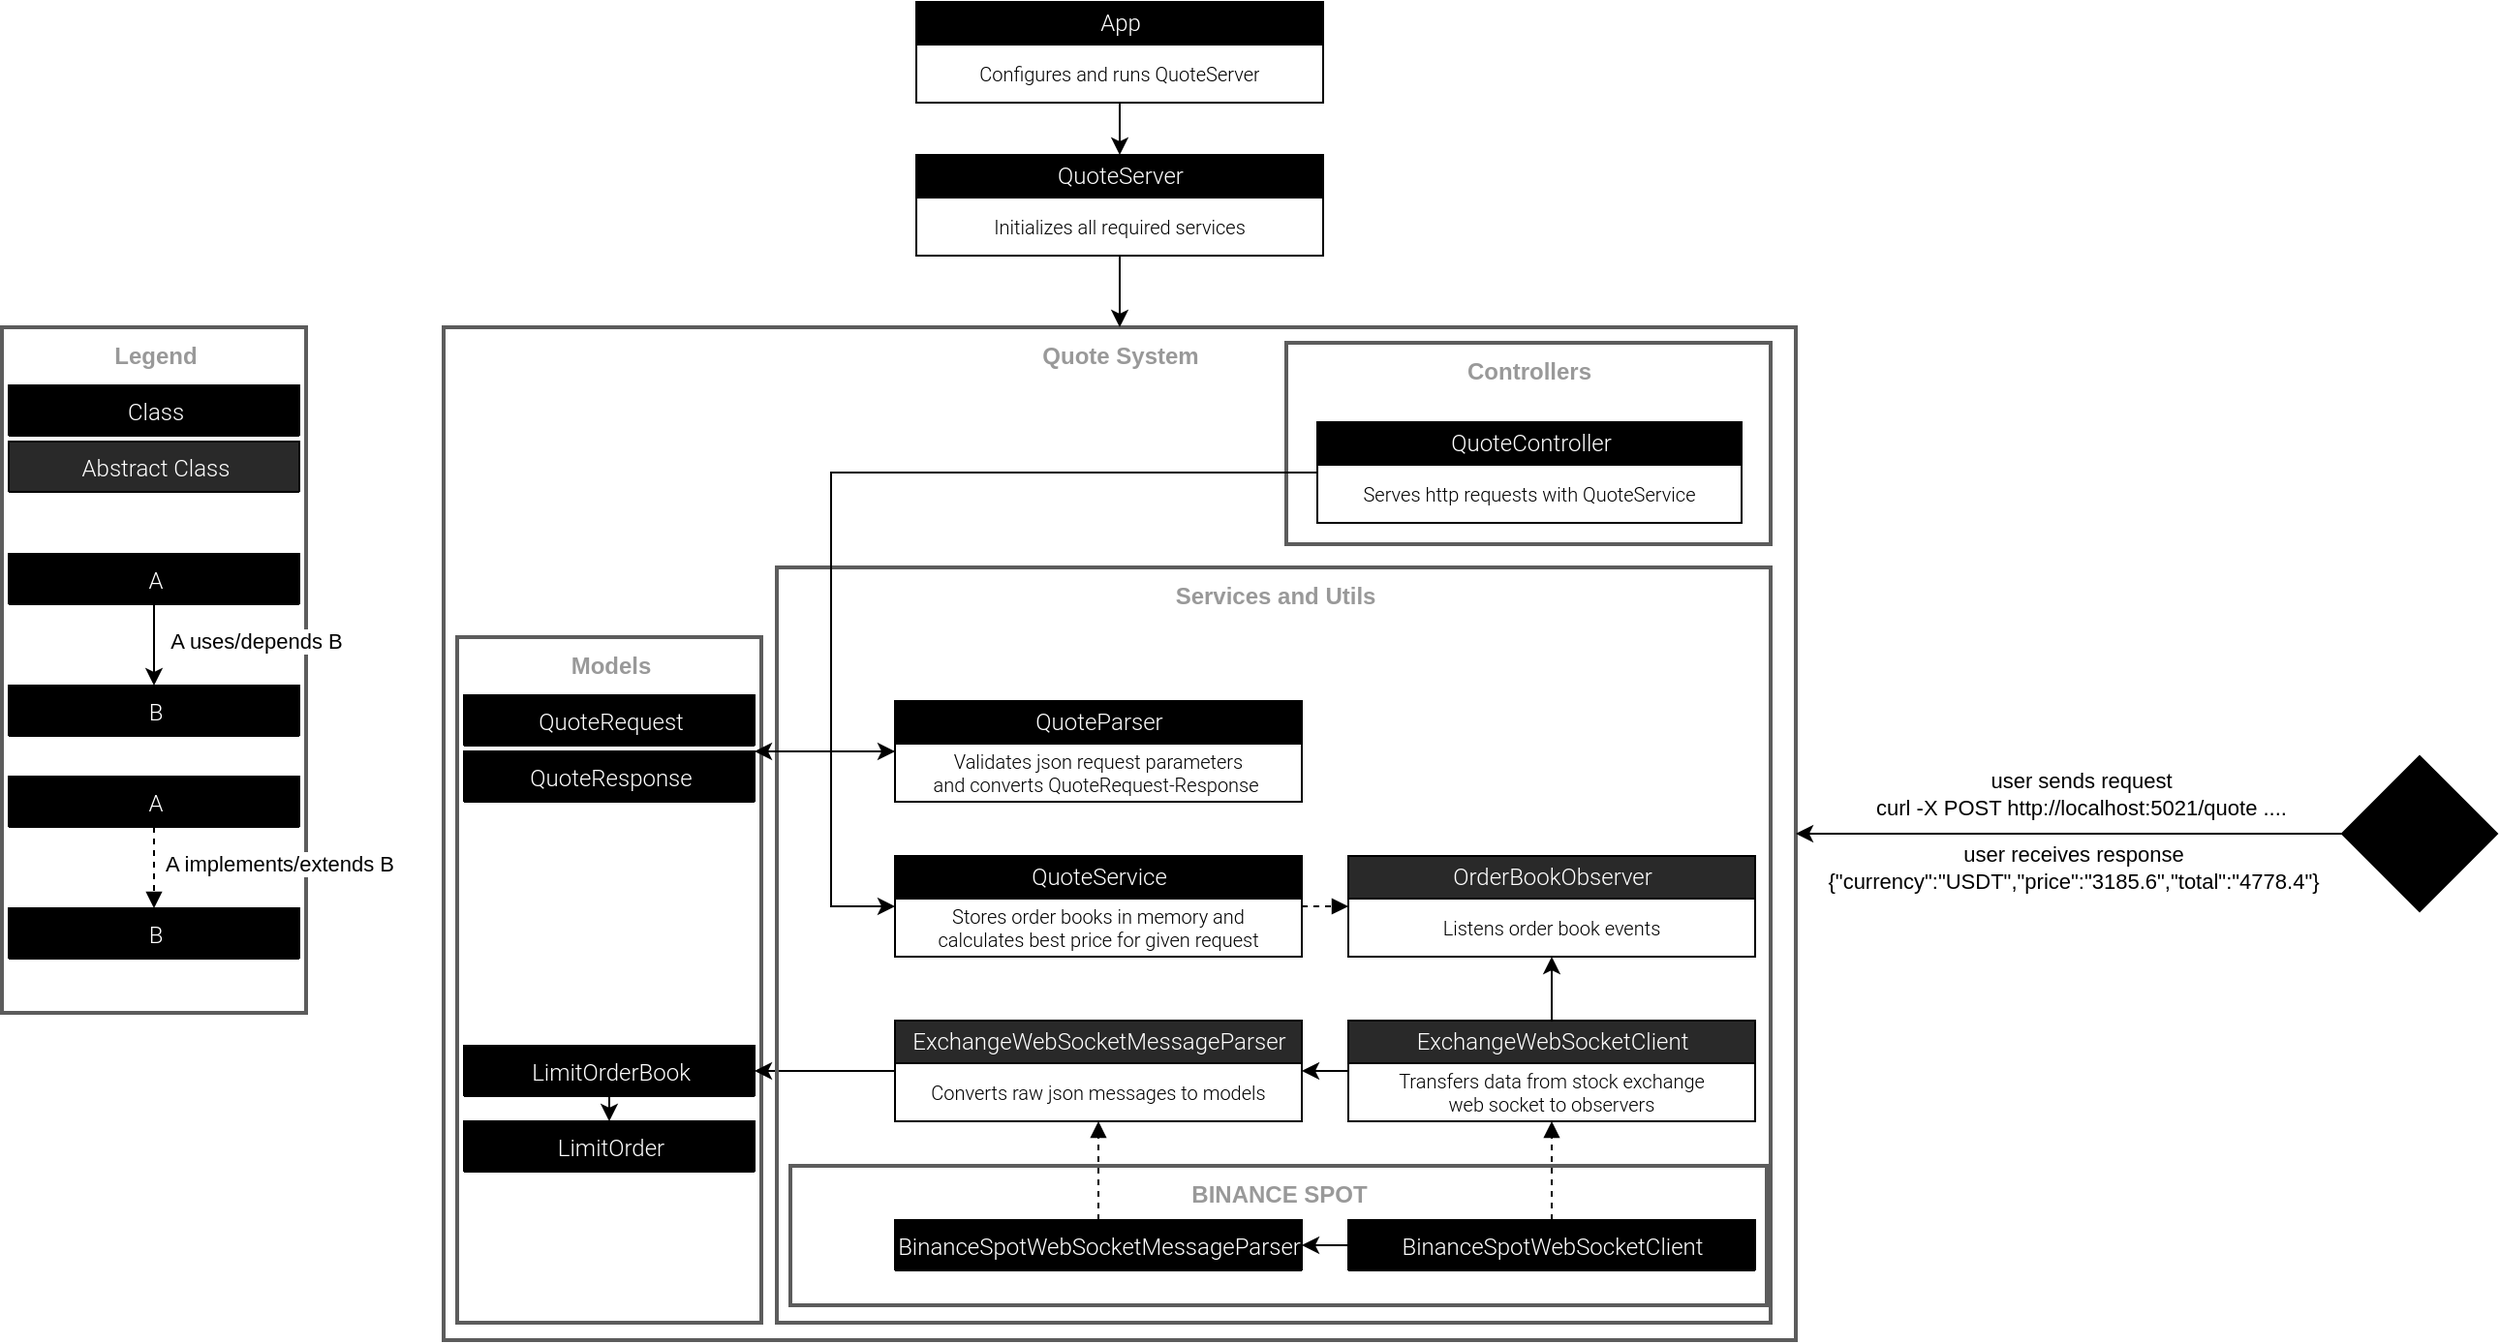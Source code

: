 <mxfile version="21.6.5" type="device">
  <diagram name="Sayfa -1" id="H9G4G-xi_kOFt-lPiyls">
    <mxGraphModel dx="3431" dy="1557" grid="0" gridSize="10" guides="1" tooltips="1" connect="1" arrows="1" fold="1" page="0" pageScale="1" pageWidth="827" pageHeight="1169" background="none" math="0" shadow="0">
      <root>
        <mxCell id="0" />
        <mxCell id="1" parent="0" />
        <mxCell id="bSwZlp7oTd56xw5K2ig2-1" value="Quote System" style="swimlane;rounded=0;shadow=0;comic=0;startSize=29;strokeWidth=2;fillColor=none;fontFamily=Helvetica;fontSize=12;fontColor=#999999;html=1;collapsible=0;swimlaneLine=0;strokeColor=#5C5C5C;verticalAlign=middle;" parent="1" vertex="1">
          <mxGeometry x="-1769" y="-314" width="698" height="523" as="geometry">
            <mxRectangle x="26" y="45" width="40" height="29" as="alternateBounds" />
          </mxGeometry>
        </mxCell>
        <mxCell id="bSwZlp7oTd56xw5K2ig2-2" style="edgeStyle=none;rounded=0;orthogonalLoop=1;jettySize=auto;html=1;exitX=0.5;exitY=1;exitDx=0;exitDy=0;entryX=0.5;entryY=0;entryDx=0;entryDy=0;dashed=1;dashPattern=1 4;startFill=0;endArrow=classicThin;endFill=1;fontSize=10;" parent="bSwZlp7oTd56xw5K2ig2-1" edge="1">
          <mxGeometry relative="1" as="geometry">
            <mxPoint x="90" y="99" as="sourcePoint" />
          </mxGeometry>
        </mxCell>
        <mxCell id="bSwZlp7oTd56xw5K2ig2-40" value="Models" style="swimlane;rounded=0;shadow=0;comic=0;startSize=29;strokeWidth=2;fillColor=none;fontFamily=Helvetica;fontSize=12;fontColor=#999999;html=1;collapsible=0;swimlaneLine=0;strokeColor=#5C5C5C;verticalAlign=middle;" parent="bSwZlp7oTd56xw5K2ig2-1" vertex="1">
          <mxGeometry x="7" y="160" width="157" height="354" as="geometry">
            <mxRectangle x="26" y="45" width="40" height="29" as="alternateBounds" />
          </mxGeometry>
        </mxCell>
        <mxCell id="bSwZlp7oTd56xw5K2ig2-41" style="edgeStyle=none;rounded=0;orthogonalLoop=1;jettySize=auto;html=1;exitX=0.5;exitY=1;exitDx=0;exitDy=0;entryX=0.5;entryY=0;entryDx=0;entryDy=0;dashed=1;dashPattern=1 4;startFill=0;endArrow=classicThin;endFill=1;fontSize=10;" parent="bSwZlp7oTd56xw5K2ig2-40" edge="1">
          <mxGeometry relative="1" as="geometry">
            <mxPoint x="90" y="99" as="sourcePoint" />
          </mxGeometry>
        </mxCell>
        <mxCell id="bSwZlp7oTd56xw5K2ig2-42" value="&lt;p style=&quot;line-height: 100%&quot;&gt;LimitOrder&lt;/p&gt;" style="swimlane;fontStyle=0;align=center;verticalAlign=middle;childLayout=stackLayout;horizontal=1;startSize=27;horizontalStack=0;resizeParent=1;resizeLast=0;collapsible=0;marginBottom=0;rounded=0;shadow=0;strokeWidth=1;swimlaneFillColor=none;fillColor=#000000;swimlaneLine=1;comic=0;fontFamily=Roboto Light;fontSize=12;fontColor=#FFFFFF;labelBorderColor=none;arcSize=22;expand=0;allowArrows=1;gradientColor=none;html=1;" parent="bSwZlp7oTd56xw5K2ig2-40" vertex="1">
          <mxGeometry x="3.5" y="250" width="150" height="26" as="geometry">
            <mxRectangle x="172" y="264" width="100" height="20" as="alternateBounds" />
          </mxGeometry>
        </mxCell>
        <mxCell id="bSwZlp7oTd56xw5K2ig2-88" style="edgeStyle=orthogonalEdgeStyle;rounded=0;orthogonalLoop=1;jettySize=auto;html=1;exitX=0.5;exitY=1;exitDx=0;exitDy=0;entryX=0.5;entryY=0;entryDx=0;entryDy=0;" parent="bSwZlp7oTd56xw5K2ig2-40" source="bSwZlp7oTd56xw5K2ig2-43" target="bSwZlp7oTd56xw5K2ig2-42" edge="1">
          <mxGeometry relative="1" as="geometry" />
        </mxCell>
        <mxCell id="bSwZlp7oTd56xw5K2ig2-43" value="&lt;p style=&quot;line-height: 100%&quot;&gt;LimitOrderBook&lt;/p&gt;" style="swimlane;fontStyle=0;align=center;verticalAlign=middle;childLayout=stackLayout;horizontal=1;startSize=27;horizontalStack=0;resizeParent=1;resizeLast=0;collapsible=0;marginBottom=0;rounded=0;shadow=0;strokeWidth=1;swimlaneFillColor=none;fillColor=#000000;swimlaneLine=1;comic=0;fontFamily=Roboto Light;fontSize=12;fontColor=#FFFFFF;labelBorderColor=none;arcSize=22;expand=0;allowArrows=1;gradientColor=none;html=1;" parent="bSwZlp7oTd56xw5K2ig2-40" vertex="1">
          <mxGeometry x="3.5" y="211" width="150" height="26" as="geometry">
            <mxRectangle x="172" y="264" width="100" height="20" as="alternateBounds" />
          </mxGeometry>
        </mxCell>
        <mxCell id="bSwZlp7oTd56xw5K2ig2-44" value="&lt;p style=&quot;line-height: 100%&quot;&gt;QuoteRequest&lt;/p&gt;" style="swimlane;fontStyle=0;align=center;verticalAlign=middle;childLayout=stackLayout;horizontal=1;startSize=27;horizontalStack=0;resizeParent=1;resizeLast=0;collapsible=0;marginBottom=0;rounded=0;shadow=0;strokeWidth=1;swimlaneFillColor=none;fillColor=#000000;swimlaneLine=1;comic=0;fontFamily=Roboto Light;fontSize=12;fontColor=#FFFFFF;labelBorderColor=none;arcSize=22;expand=0;allowArrows=1;gradientColor=none;html=1;" parent="bSwZlp7oTd56xw5K2ig2-40" vertex="1">
          <mxGeometry x="3.5" y="30" width="150" height="26" as="geometry">
            <mxRectangle x="172" y="264" width="100" height="20" as="alternateBounds" />
          </mxGeometry>
        </mxCell>
        <mxCell id="bSwZlp7oTd56xw5K2ig2-62" value="&lt;p style=&quot;line-height: 100%&quot;&gt;QuoteResponse&lt;/p&gt;" style="swimlane;fontStyle=0;align=center;verticalAlign=middle;childLayout=stackLayout;horizontal=1;startSize=27;horizontalStack=0;resizeParent=1;resizeLast=0;collapsible=0;marginBottom=0;rounded=0;shadow=0;strokeWidth=1;swimlaneFillColor=none;fillColor=#000000;swimlaneLine=1;comic=0;fontFamily=Roboto Light;fontSize=12;fontColor=#FFFFFF;labelBorderColor=none;arcSize=22;expand=0;allowArrows=1;gradientColor=none;html=1;" parent="bSwZlp7oTd56xw5K2ig2-40" vertex="1">
          <mxGeometry x="3.5" y="59" width="150" height="26" as="geometry">
            <mxRectangle x="172" y="264" width="100" height="20" as="alternateBounds" />
          </mxGeometry>
        </mxCell>
        <mxCell id="bSwZlp7oTd56xw5K2ig2-58" style="edgeStyle=orthogonalEdgeStyle;rounded=0;orthogonalLoop=1;jettySize=auto;html=1;exitX=0;exitY=0.5;exitDx=0;exitDy=0;entryX=1;entryY=0.5;entryDx=0;entryDy=0;" parent="bSwZlp7oTd56xw5K2ig2-1" source="bSwZlp7oTd56xw5K2ig2-19" target="bSwZlp7oTd56xw5K2ig2-43" edge="1">
          <mxGeometry relative="1" as="geometry" />
        </mxCell>
        <mxCell id="bSwZlp7oTd56xw5K2ig2-5" value="Services and Utils" style="swimlane;rounded=0;shadow=0;comic=0;startSize=29;strokeWidth=2;fillColor=none;fontFamily=Helvetica;fontSize=12;fontColor=#999999;html=1;collapsible=0;swimlaneLine=0;strokeColor=#5C5C5C;verticalAlign=middle;" parent="bSwZlp7oTd56xw5K2ig2-1" vertex="1">
          <mxGeometry x="172" y="124" width="513" height="390" as="geometry">
            <mxRectangle x="26" y="45" width="40" height="29" as="alternateBounds" />
          </mxGeometry>
        </mxCell>
        <mxCell id="bSwZlp7oTd56xw5K2ig2-6" style="edgeStyle=none;rounded=0;orthogonalLoop=1;jettySize=auto;html=1;exitX=0.5;exitY=1;exitDx=0;exitDy=0;entryX=0.5;entryY=0;entryDx=0;entryDy=0;dashed=1;dashPattern=1 4;startFill=0;endArrow=classicThin;endFill=1;fontSize=10;" parent="bSwZlp7oTd56xw5K2ig2-5" edge="1">
          <mxGeometry relative="1" as="geometry">
            <mxPoint x="90" y="99" as="sourcePoint" />
          </mxGeometry>
        </mxCell>
        <mxCell id="bSwZlp7oTd56xw5K2ig2-56" style="edgeStyle=orthogonalEdgeStyle;rounded=0;orthogonalLoop=1;jettySize=auto;html=1;exitX=0;exitY=0.5;exitDx=0;exitDy=0;entryX=1;entryY=0.5;entryDx=0;entryDy=0;" parent="bSwZlp7oTd56xw5K2ig2-5" source="bSwZlp7oTd56xw5K2ig2-7" target="bSwZlp7oTd56xw5K2ig2-19" edge="1">
          <mxGeometry relative="1" as="geometry" />
        </mxCell>
        <mxCell id="bSwZlp7oTd56xw5K2ig2-82" style="edgeStyle=orthogonalEdgeStyle;rounded=0;orthogonalLoop=1;jettySize=auto;html=1;exitX=0.5;exitY=0;exitDx=0;exitDy=0;entryX=0.5;entryY=1;entryDx=0;entryDy=0;" parent="bSwZlp7oTd56xw5K2ig2-5" source="bSwZlp7oTd56xw5K2ig2-7" target="bSwZlp7oTd56xw5K2ig2-79" edge="1">
          <mxGeometry relative="1" as="geometry" />
        </mxCell>
        <mxCell id="bSwZlp7oTd56xw5K2ig2-7" value="ExchangeWebSocketClient" style="swimlane;fontStyle=0;align=center;verticalAlign=middle;childLayout=stackLayout;horizontal=1;startSize=22;horizontalStack=0;resizeParent=1;resizeLast=0;collapsible=0;marginBottom=0;rounded=0;shadow=0;strokeWidth=1;swimlaneFillColor=none;fillColor=#292929;swimlaneLine=1;comic=0;fontFamily=Roboto Light;fontSize=12;fontColor=#FFFFFF;labelBorderColor=none;arcSize=22;expand=0;allowArrows=1;gradientColor=none;html=1;" parent="bSwZlp7oTd56xw5K2ig2-5" vertex="1">
          <mxGeometry x="295" y="234" width="210" height="52" as="geometry">
            <mxRectangle x="172" y="264" width="100" height="20" as="alternateBounds" />
          </mxGeometry>
        </mxCell>
        <mxCell id="bSwZlp7oTd56xw5K2ig2-8" value="Transfers data from&amp;nbsp;stock exchange &lt;br&gt;web socket to observers" style="text;align=center;verticalAlign=middle;spacingLeft=4;spacingRight=4;overflow=hidden;rotatable=0;points=[[0,0.5],[1,0.5]];portConstraint=eastwest;fontSize=10;gradientColor=none;strokeWidth=1;fontFamily=Roboto Light;html=1;fontStyle=0;allowArrows=0;connectable=0;" parent="bSwZlp7oTd56xw5K2ig2-7" vertex="1">
          <mxGeometry y="22" width="210" height="30" as="geometry" />
        </mxCell>
        <mxCell id="bSwZlp7oTd56xw5K2ig2-19" value="ExchangeWebSocketMessageParser" style="swimlane;fontStyle=0;align=center;verticalAlign=middle;childLayout=stackLayout;horizontal=1;startSize=22;horizontalStack=0;resizeParent=1;resizeLast=0;collapsible=0;marginBottom=0;rounded=0;shadow=0;strokeWidth=1;swimlaneFillColor=none;fillColor=#292929;swimlaneLine=1;comic=0;fontFamily=Roboto Light;fontSize=12;fontColor=#FFFFFF;labelBorderColor=none;arcSize=22;expand=0;allowArrows=1;gradientColor=none;html=1;" parent="bSwZlp7oTd56xw5K2ig2-5" vertex="1">
          <mxGeometry x="61" y="234" width="210" height="52" as="geometry">
            <mxRectangle x="172" y="264" width="100" height="20" as="alternateBounds" />
          </mxGeometry>
        </mxCell>
        <mxCell id="bSwZlp7oTd56xw5K2ig2-20" value="Converts raw json messages to models" style="text;align=center;verticalAlign=middle;spacingLeft=4;spacingRight=4;overflow=hidden;rotatable=0;points=[[0,0.5],[1,0.5]];portConstraint=eastwest;fontSize=10;gradientColor=none;strokeWidth=1;fontFamily=Roboto Light;html=1;fontStyle=0;allowArrows=0;connectable=0;" parent="bSwZlp7oTd56xw5K2ig2-19" vertex="1">
          <mxGeometry y="22" width="210" height="30" as="geometry" />
        </mxCell>
        <mxCell id="bSwZlp7oTd56xw5K2ig2-10" value="BINANCE SPOT" style="swimlane;rounded=0;shadow=0;comic=0;startSize=29;strokeWidth=2;fillColor=none;fontFamily=Helvetica;fontSize=12;fontColor=#999999;html=1;collapsible=0;swimlaneLine=0;strokeColor=#5C5C5C;verticalAlign=middle;" parent="bSwZlp7oTd56xw5K2ig2-5" vertex="1">
          <mxGeometry x="7" y="309" width="504" height="72" as="geometry">
            <mxRectangle x="26" y="45" width="40" height="29" as="alternateBounds" />
          </mxGeometry>
        </mxCell>
        <mxCell id="bSwZlp7oTd56xw5K2ig2-11" style="edgeStyle=none;rounded=0;orthogonalLoop=1;jettySize=auto;html=1;exitX=0.5;exitY=1;exitDx=0;exitDy=0;entryX=0.5;entryY=0;entryDx=0;entryDy=0;dashed=1;dashPattern=1 4;startFill=0;endArrow=classicThin;endFill=1;fontSize=10;" parent="bSwZlp7oTd56xw5K2ig2-10" edge="1">
          <mxGeometry relative="1" as="geometry">
            <mxPoint x="90" y="99" as="sourcePoint" />
          </mxGeometry>
        </mxCell>
        <mxCell id="bSwZlp7oTd56xw5K2ig2-61" style="edgeStyle=orthogonalEdgeStyle;rounded=0;orthogonalLoop=1;jettySize=auto;html=1;exitX=0;exitY=0.5;exitDx=0;exitDy=0;entryX=1;entryY=0.5;entryDx=0;entryDy=0;" parent="bSwZlp7oTd56xw5K2ig2-10" source="bSwZlp7oTd56xw5K2ig2-12" target="bSwZlp7oTd56xw5K2ig2-13" edge="1">
          <mxGeometry relative="1" as="geometry" />
        </mxCell>
        <mxCell id="bSwZlp7oTd56xw5K2ig2-12" value="&lt;p style=&quot;line-height: 100%&quot;&gt;BinanceSpotWebSocketClient&lt;/p&gt;" style="swimlane;fontStyle=0;align=center;verticalAlign=middle;childLayout=stackLayout;horizontal=1;startSize=27;horizontalStack=0;resizeParent=1;resizeLast=0;collapsible=0;marginBottom=0;rounded=0;shadow=0;strokeWidth=1;swimlaneFillColor=none;fillColor=#000000;swimlaneLine=1;comic=0;fontFamily=Roboto Light;fontSize=12;fontColor=#FFFFFF;labelBorderColor=none;arcSize=22;expand=0;allowArrows=1;gradientColor=none;html=1;" parent="bSwZlp7oTd56xw5K2ig2-10" vertex="1">
          <mxGeometry x="288" y="28" width="210" height="26" as="geometry">
            <mxRectangle x="172" y="264" width="100" height="20" as="alternateBounds" />
          </mxGeometry>
        </mxCell>
        <mxCell id="bSwZlp7oTd56xw5K2ig2-13" value="&lt;p style=&quot;line-height: 100%&quot;&gt;BinanceSpotWebSocketMessageParser&lt;/p&gt;" style="swimlane;fontStyle=0;align=center;verticalAlign=middle;childLayout=stackLayout;horizontal=1;startSize=27;horizontalStack=0;resizeParent=1;resizeLast=0;collapsible=0;marginBottom=0;rounded=0;shadow=0;strokeWidth=1;swimlaneFillColor=none;fillColor=#000000;swimlaneLine=1;comic=0;fontFamily=Roboto Light;fontSize=12;fontColor=#FFFFFF;labelBorderColor=none;arcSize=22;expand=0;allowArrows=1;gradientColor=none;html=1;" parent="bSwZlp7oTd56xw5K2ig2-10" vertex="1">
          <mxGeometry x="54" y="28" width="210" height="26" as="geometry">
            <mxRectangle x="172" y="264" width="100" height="20" as="alternateBounds" />
          </mxGeometry>
        </mxCell>
        <mxCell id="bSwZlp7oTd56xw5K2ig2-9" style="edgeStyle=orthogonalEdgeStyle;rounded=0;orthogonalLoop=1;jettySize=auto;html=1;exitX=0.5;exitY=0;exitDx=0;exitDy=0;entryX=0.5;entryY=1;entryDx=0;entryDy=0;dashed=1;endArrow=block;endFill=1;" parent="bSwZlp7oTd56xw5K2ig2-5" source="bSwZlp7oTd56xw5K2ig2-12" target="bSwZlp7oTd56xw5K2ig2-7" edge="1">
          <mxGeometry relative="1" as="geometry" />
        </mxCell>
        <mxCell id="bSwZlp7oTd56xw5K2ig2-60" style="edgeStyle=orthogonalEdgeStyle;rounded=0;orthogonalLoop=1;jettySize=auto;html=1;exitX=0.5;exitY=0;exitDx=0;exitDy=0;entryX=0.5;entryY=1;entryDx=0;entryDy=0;dashed=1;endArrow=block;endFill=1;" parent="bSwZlp7oTd56xw5K2ig2-5" source="bSwZlp7oTd56xw5K2ig2-13" target="bSwZlp7oTd56xw5K2ig2-19" edge="1">
          <mxGeometry relative="1" as="geometry">
            <mxPoint x="399.5" y="267" as="sourcePoint" />
            <mxPoint x="399.5" y="216" as="targetPoint" />
          </mxGeometry>
        </mxCell>
        <mxCell id="bSwZlp7oTd56xw5K2ig2-79" value="OrderBookObserver" style="swimlane;fontStyle=0;align=center;verticalAlign=middle;childLayout=stackLayout;horizontal=1;startSize=22;horizontalStack=0;resizeParent=1;resizeLast=0;collapsible=0;marginBottom=0;rounded=0;shadow=0;strokeWidth=1;swimlaneFillColor=none;fillColor=#292929;swimlaneLine=1;comic=0;fontFamily=Roboto Light;fontSize=12;fontColor=#FFFFFF;labelBorderColor=none;arcSize=22;expand=0;allowArrows=1;gradientColor=none;html=1;" parent="bSwZlp7oTd56xw5K2ig2-5" vertex="1">
          <mxGeometry x="295" y="149" width="210" height="52" as="geometry">
            <mxRectangle x="172" y="264" width="100" height="20" as="alternateBounds" />
          </mxGeometry>
        </mxCell>
        <mxCell id="bSwZlp7oTd56xw5K2ig2-80" value="Listens order book events" style="text;align=center;verticalAlign=middle;spacingLeft=4;spacingRight=4;overflow=hidden;rotatable=0;points=[[0,0.5],[1,0.5]];portConstraint=eastwest;fontSize=10;gradientColor=none;strokeWidth=1;fontFamily=Roboto Light;html=1;fontStyle=0;allowArrows=0;connectable=0;" parent="bSwZlp7oTd56xw5K2ig2-79" vertex="1">
          <mxGeometry y="22" width="210" height="30" as="geometry" />
        </mxCell>
        <mxCell id="bSwZlp7oTd56xw5K2ig2-65" value="QuoteService" style="swimlane;fontStyle=0;align=center;verticalAlign=middle;childLayout=stackLayout;horizontal=1;startSize=22;horizontalStack=0;resizeParent=1;resizeLast=0;collapsible=0;marginBottom=0;rounded=0;shadow=0;strokeWidth=1;swimlaneFillColor=none;fillColor=#000000;swimlaneLine=1;comic=0;fontFamily=Roboto Light;fontSize=12;fontColor=#FFFFFF;labelBorderColor=none;arcSize=22;expand=0;allowArrows=1;gradientColor=none;html=1;" parent="bSwZlp7oTd56xw5K2ig2-5" vertex="1">
          <mxGeometry x="61" y="149" width="210" height="52" as="geometry">
            <mxRectangle x="172" y="264" width="100" height="20" as="alternateBounds" />
          </mxGeometry>
        </mxCell>
        <mxCell id="bSwZlp7oTd56xw5K2ig2-66" value="Stores order books in memory and &lt;br&gt;calculates best price for given request" style="text;align=center;verticalAlign=middle;spacingLeft=4;spacingRight=4;overflow=hidden;rotatable=0;points=[[0,0.5],[1,0.5]];portConstraint=eastwest;fontSize=10;gradientColor=none;strokeWidth=1;fontFamily=Roboto Light;html=1;fontStyle=0;allowArrows=0;connectable=0;" parent="bSwZlp7oTd56xw5K2ig2-65" vertex="1">
          <mxGeometry y="22" width="210" height="30" as="geometry" />
        </mxCell>
        <mxCell id="bSwZlp7oTd56xw5K2ig2-81" style="edgeStyle=orthogonalEdgeStyle;rounded=0;orthogonalLoop=1;jettySize=auto;html=1;exitX=1;exitY=0.5;exitDx=0;exitDy=0;entryX=0;entryY=0.5;entryDx=0;entryDy=0;dashed=1;endArrow=block;endFill=1;" parent="bSwZlp7oTd56xw5K2ig2-5" source="bSwZlp7oTd56xw5K2ig2-65" target="bSwZlp7oTd56xw5K2ig2-79" edge="1">
          <mxGeometry relative="1" as="geometry">
            <mxPoint x="408" y="347" as="sourcePoint" />
            <mxPoint x="408" y="296" as="targetPoint" />
          </mxGeometry>
        </mxCell>
        <mxCell id="bSwZlp7oTd56xw5K2ig2-91" value="QuoteParser" style="swimlane;fontStyle=0;align=center;verticalAlign=middle;childLayout=stackLayout;horizontal=1;startSize=22;horizontalStack=0;resizeParent=1;resizeLast=0;collapsible=0;marginBottom=0;rounded=0;shadow=0;strokeWidth=1;swimlaneFillColor=none;fillColor=#000000;swimlaneLine=1;comic=0;fontFamily=Roboto Light;fontSize=12;fontColor=#FFFFFF;labelBorderColor=none;arcSize=22;expand=0;allowArrows=1;gradientColor=none;html=1;" parent="bSwZlp7oTd56xw5K2ig2-5" vertex="1">
          <mxGeometry x="61" y="69" width="210" height="52" as="geometry">
            <mxRectangle x="172" y="264" width="100" height="20" as="alternateBounds" />
          </mxGeometry>
        </mxCell>
        <mxCell id="bSwZlp7oTd56xw5K2ig2-92" value="Validates json request parameters&lt;br&gt;and converts QuoteRequest-Response&amp;nbsp;" style="text;align=center;verticalAlign=middle;spacingLeft=4;spacingRight=4;overflow=hidden;rotatable=0;points=[[0,0.5],[1,0.5]];portConstraint=eastwest;fontSize=10;gradientColor=none;strokeWidth=1;fontFamily=Roboto Light;html=1;fontStyle=0;allowArrows=0;connectable=0;" parent="bSwZlp7oTd56xw5K2ig2-91" vertex="1">
          <mxGeometry y="22" width="210" height="30" as="geometry" />
        </mxCell>
        <mxCell id="bSwZlp7oTd56xw5K2ig2-69" value="Controllers" style="swimlane;rounded=0;shadow=0;comic=0;startSize=29;strokeWidth=2;fillColor=none;fontFamily=Helvetica;fontSize=12;fontColor=#999999;html=1;collapsible=0;swimlaneLine=0;strokeColor=#5C5C5C;verticalAlign=middle;" parent="bSwZlp7oTd56xw5K2ig2-1" vertex="1">
          <mxGeometry x="435" y="8" width="250" height="104" as="geometry">
            <mxRectangle x="26" y="45" width="40" height="29" as="alternateBounds" />
          </mxGeometry>
        </mxCell>
        <mxCell id="bSwZlp7oTd56xw5K2ig2-70" style="edgeStyle=none;rounded=0;orthogonalLoop=1;jettySize=auto;html=1;exitX=0.5;exitY=1;exitDx=0;exitDy=0;entryX=0.5;entryY=0;entryDx=0;entryDy=0;dashed=1;dashPattern=1 4;startFill=0;endArrow=classicThin;endFill=1;fontSize=10;" parent="bSwZlp7oTd56xw5K2ig2-69" edge="1">
          <mxGeometry relative="1" as="geometry">
            <mxPoint x="90" y="99" as="sourcePoint" />
          </mxGeometry>
        </mxCell>
        <mxCell id="bSwZlp7oTd56xw5K2ig2-72" style="edgeStyle=orthogonalEdgeStyle;rounded=0;orthogonalLoop=1;jettySize=auto;html=1;exitX=0.5;exitY=0;exitDx=0;exitDy=0;entryX=0.5;entryY=1;entryDx=0;entryDy=0;" parent="bSwZlp7oTd56xw5K2ig2-69" edge="1">
          <mxGeometry relative="1" as="geometry">
            <mxPoint x="78.5" y="160" as="targetPoint" />
          </mxGeometry>
        </mxCell>
        <mxCell id="bSwZlp7oTd56xw5K2ig2-77" value="QuoteController" style="swimlane;fontStyle=0;align=center;verticalAlign=middle;childLayout=stackLayout;horizontal=1;startSize=22;horizontalStack=0;resizeParent=1;resizeLast=0;collapsible=0;marginBottom=0;rounded=0;shadow=0;strokeWidth=1;swimlaneFillColor=none;fillColor=#000000;swimlaneLine=1;comic=0;fontFamily=Roboto Light;fontSize=12;fontColor=#FFFFFF;labelBorderColor=none;arcSize=22;expand=0;allowArrows=1;gradientColor=none;html=1;" parent="bSwZlp7oTd56xw5K2ig2-69" vertex="1">
          <mxGeometry x="16" y="41" width="219" height="52" as="geometry">
            <mxRectangle x="172" y="264" width="100" height="20" as="alternateBounds" />
          </mxGeometry>
        </mxCell>
        <mxCell id="bSwZlp7oTd56xw5K2ig2-78" value="Serves http requests with QuoteService" style="text;align=center;verticalAlign=middle;spacingLeft=4;spacingRight=4;overflow=hidden;rotatable=0;points=[[0,0.5],[1,0.5]];portConstraint=eastwest;fontSize=10;gradientColor=none;strokeWidth=1;fontFamily=Roboto Light;html=1;fontStyle=0;allowArrows=0;connectable=0;" parent="bSwZlp7oTd56xw5K2ig2-77" vertex="1">
          <mxGeometry y="22" width="219" height="30" as="geometry" />
        </mxCell>
        <mxCell id="bSwZlp7oTd56xw5K2ig2-87" style="edgeStyle=orthogonalEdgeStyle;rounded=0;orthogonalLoop=1;jettySize=auto;html=1;exitX=0;exitY=0.5;exitDx=0;exitDy=0;entryX=0;entryY=0.5;entryDx=0;entryDy=0;" parent="bSwZlp7oTd56xw5K2ig2-1" source="bSwZlp7oTd56xw5K2ig2-77" target="bSwZlp7oTd56xw5K2ig2-65" edge="1">
          <mxGeometry relative="1" as="geometry">
            <Array as="points">
              <mxPoint x="200" y="75" />
              <mxPoint x="200" y="299" />
            </Array>
          </mxGeometry>
        </mxCell>
        <mxCell id="bSwZlp7oTd56xw5K2ig2-94" style="edgeStyle=orthogonalEdgeStyle;rounded=0;orthogonalLoop=1;jettySize=auto;html=1;exitX=0;exitY=0.5;exitDx=0;exitDy=0;entryX=0;entryY=0.5;entryDx=0;entryDy=0;" parent="bSwZlp7oTd56xw5K2ig2-1" source="bSwZlp7oTd56xw5K2ig2-77" target="bSwZlp7oTd56xw5K2ig2-91" edge="1">
          <mxGeometry relative="1" as="geometry">
            <Array as="points">
              <mxPoint x="200" y="75" />
              <mxPoint x="200" y="219" />
            </Array>
          </mxGeometry>
        </mxCell>
        <mxCell id="bSwZlp7oTd56xw5K2ig2-95" style="edgeStyle=orthogonalEdgeStyle;rounded=0;orthogonalLoop=1;jettySize=auto;html=1;exitX=0;exitY=0.5;exitDx=0;exitDy=0;entryX=1;entryY=0;entryDx=0;entryDy=0;" parent="bSwZlp7oTd56xw5K2ig2-1" source="bSwZlp7oTd56xw5K2ig2-91" target="bSwZlp7oTd56xw5K2ig2-62" edge="1">
          <mxGeometry relative="1" as="geometry">
            <Array as="points">
              <mxPoint x="183" y="219" />
              <mxPoint x="183" y="219" />
            </Array>
          </mxGeometry>
        </mxCell>
        <mxCell id="nI1Q-nyX3zTOMnRVsNWt-3" style="edgeStyle=orthogonalEdgeStyle;rounded=0;orthogonalLoop=1;jettySize=auto;html=1;exitX=0.5;exitY=1;exitDx=0;exitDy=0;entryX=0.5;entryY=0;entryDx=0;entryDy=0;" edge="1" parent="1" source="nI1Q-nyX3zTOMnRVsNWt-1" target="bSwZlp7oTd56xw5K2ig2-1">
          <mxGeometry relative="1" as="geometry" />
        </mxCell>
        <mxCell id="nI1Q-nyX3zTOMnRVsNWt-1" value="QuoteServer" style="swimlane;fontStyle=0;align=center;verticalAlign=middle;childLayout=stackLayout;horizontal=1;startSize=22;horizontalStack=0;resizeParent=1;resizeLast=0;collapsible=0;marginBottom=0;rounded=0;shadow=0;strokeWidth=1;swimlaneFillColor=none;fillColor=#000000;swimlaneLine=1;comic=0;fontFamily=Roboto Light;fontSize=12;fontColor=#FFFFFF;labelBorderColor=none;arcSize=22;expand=0;allowArrows=1;gradientColor=none;html=1;" vertex="1" parent="1">
          <mxGeometry x="-1525" y="-403" width="210" height="52" as="geometry">
            <mxRectangle x="172" y="264" width="100" height="20" as="alternateBounds" />
          </mxGeometry>
        </mxCell>
        <mxCell id="nI1Q-nyX3zTOMnRVsNWt-2" value="Initializes all required services" style="text;align=center;verticalAlign=middle;spacingLeft=4;spacingRight=4;overflow=hidden;rotatable=0;points=[[0,0.5],[1,0.5]];portConstraint=eastwest;fontSize=10;gradientColor=none;strokeWidth=1;fontFamily=Roboto Light;html=1;fontStyle=0;allowArrows=0;connectable=0;" vertex="1" parent="nI1Q-nyX3zTOMnRVsNWt-1">
          <mxGeometry y="22" width="210" height="30" as="geometry" />
        </mxCell>
        <mxCell id="nI1Q-nyX3zTOMnRVsNWt-6" style="edgeStyle=orthogonalEdgeStyle;rounded=0;orthogonalLoop=1;jettySize=auto;html=1;exitX=0.5;exitY=1;exitDx=0;exitDy=0;entryX=0.5;entryY=0;entryDx=0;entryDy=0;" edge="1" parent="1" source="nI1Q-nyX3zTOMnRVsNWt-4" target="nI1Q-nyX3zTOMnRVsNWt-1">
          <mxGeometry relative="1" as="geometry" />
        </mxCell>
        <mxCell id="nI1Q-nyX3zTOMnRVsNWt-4" value="App" style="swimlane;fontStyle=0;align=center;verticalAlign=middle;childLayout=stackLayout;horizontal=1;startSize=22;horizontalStack=0;resizeParent=1;resizeLast=0;collapsible=0;marginBottom=0;rounded=0;shadow=0;strokeWidth=1;swimlaneFillColor=none;fillColor=#000000;swimlaneLine=1;comic=0;fontFamily=Roboto Light;fontSize=12;fontColor=#FFFFFF;labelBorderColor=none;arcSize=22;expand=0;allowArrows=1;gradientColor=none;html=1;" vertex="1" parent="1">
          <mxGeometry x="-1525" y="-482" width="210" height="52" as="geometry">
            <mxRectangle x="172" y="264" width="100" height="20" as="alternateBounds" />
          </mxGeometry>
        </mxCell>
        <mxCell id="nI1Q-nyX3zTOMnRVsNWt-5" value="Configures and runs QuoteServer" style="text;align=center;verticalAlign=middle;spacingLeft=4;spacingRight=4;overflow=hidden;rotatable=0;points=[[0,0.5],[1,0.5]];portConstraint=eastwest;fontSize=10;gradientColor=none;strokeWidth=1;fontFamily=Roboto Light;html=1;fontStyle=0;allowArrows=0;connectable=0;" vertex="1" parent="nI1Q-nyX3zTOMnRVsNWt-4">
          <mxGeometry y="22" width="210" height="30" as="geometry" />
        </mxCell>
        <mxCell id="nI1Q-nyX3zTOMnRVsNWt-7" value="Legend" style="swimlane;rounded=0;shadow=0;comic=0;startSize=29;strokeWidth=2;fillColor=none;fontFamily=Helvetica;fontSize=12;fontColor=#999999;html=1;collapsible=0;swimlaneLine=0;strokeColor=#5C5C5C;verticalAlign=middle;" vertex="1" parent="1">
          <mxGeometry x="-1997" y="-314" width="157" height="354" as="geometry">
            <mxRectangle x="26" y="45" width="40" height="29" as="alternateBounds" />
          </mxGeometry>
        </mxCell>
        <mxCell id="nI1Q-nyX3zTOMnRVsNWt-8" style="edgeStyle=none;rounded=0;orthogonalLoop=1;jettySize=auto;html=1;exitX=0.5;exitY=1;exitDx=0;exitDy=0;entryX=0.5;entryY=0;entryDx=0;entryDy=0;dashed=1;dashPattern=1 4;startFill=0;endArrow=classicThin;endFill=1;fontSize=10;" edge="1" parent="nI1Q-nyX3zTOMnRVsNWt-7">
          <mxGeometry relative="1" as="geometry">
            <mxPoint x="90" y="99" as="sourcePoint" />
          </mxGeometry>
        </mxCell>
        <mxCell id="nI1Q-nyX3zTOMnRVsNWt-9" value="&lt;p style=&quot;line-height: 100%&quot;&gt;B&lt;/p&gt;" style="swimlane;fontStyle=0;align=center;verticalAlign=middle;childLayout=stackLayout;horizontal=1;startSize=27;horizontalStack=0;resizeParent=1;resizeLast=0;collapsible=0;marginBottom=0;rounded=0;shadow=0;strokeWidth=1;swimlaneFillColor=none;fillColor=#000000;swimlaneLine=1;comic=0;fontFamily=Roboto Light;fontSize=12;fontColor=#FFFFFF;labelBorderColor=none;arcSize=22;expand=0;allowArrows=1;gradientColor=none;html=1;" vertex="1" parent="nI1Q-nyX3zTOMnRVsNWt-7">
          <mxGeometry x="3.5" y="185" width="150" height="26" as="geometry">
            <mxRectangle x="172" y="264" width="100" height="20" as="alternateBounds" />
          </mxGeometry>
        </mxCell>
        <mxCell id="nI1Q-nyX3zTOMnRVsNWt-10" style="edgeStyle=orthogonalEdgeStyle;rounded=0;orthogonalLoop=1;jettySize=auto;html=1;exitX=0.5;exitY=1;exitDx=0;exitDy=0;entryX=0.5;entryY=0;entryDx=0;entryDy=0;" edge="1" parent="nI1Q-nyX3zTOMnRVsNWt-7" source="nI1Q-nyX3zTOMnRVsNWt-11" target="nI1Q-nyX3zTOMnRVsNWt-9">
          <mxGeometry relative="1" as="geometry" />
        </mxCell>
        <mxCell id="nI1Q-nyX3zTOMnRVsNWt-14" value="A uses/depends B" style="edgeLabel;html=1;align=center;verticalAlign=middle;resizable=0;points=[];" vertex="1" connectable="0" parent="nI1Q-nyX3zTOMnRVsNWt-10">
          <mxGeometry x="-0.036" y="-1" relative="1" as="geometry">
            <mxPoint x="53" y="-1" as="offset" />
          </mxGeometry>
        </mxCell>
        <mxCell id="nI1Q-nyX3zTOMnRVsNWt-11" value="&lt;p style=&quot;line-height: 100%&quot;&gt;A&lt;/p&gt;" style="swimlane;fontStyle=0;align=center;verticalAlign=middle;childLayout=stackLayout;horizontal=1;startSize=27;horizontalStack=0;resizeParent=1;resizeLast=0;collapsible=0;marginBottom=0;rounded=0;shadow=0;strokeWidth=1;swimlaneFillColor=none;fillColor=#000000;swimlaneLine=1;comic=0;fontFamily=Roboto Light;fontSize=12;fontColor=#FFFFFF;labelBorderColor=none;arcSize=22;expand=0;allowArrows=1;gradientColor=none;html=1;" vertex="1" parent="nI1Q-nyX3zTOMnRVsNWt-7">
          <mxGeometry x="3.5" y="117" width="150" height="26" as="geometry">
            <mxRectangle x="172" y="264" width="100" height="20" as="alternateBounds" />
          </mxGeometry>
        </mxCell>
        <mxCell id="nI1Q-nyX3zTOMnRVsNWt-12" value="&lt;p style=&quot;line-height: 100%&quot;&gt;Class&lt;/p&gt;" style="swimlane;fontStyle=0;align=center;verticalAlign=middle;childLayout=stackLayout;horizontal=1;startSize=27;horizontalStack=0;resizeParent=1;resizeLast=0;collapsible=0;marginBottom=0;rounded=0;shadow=0;strokeWidth=1;swimlaneFillColor=none;fillColor=#000000;swimlaneLine=1;comic=0;fontFamily=Roboto Light;fontSize=12;fontColor=#FFFFFF;labelBorderColor=none;arcSize=22;expand=0;allowArrows=1;gradientColor=none;html=1;" vertex="1" parent="nI1Q-nyX3zTOMnRVsNWt-7">
          <mxGeometry x="3.5" y="30" width="150" height="26" as="geometry">
            <mxRectangle x="172" y="264" width="100" height="20" as="alternateBounds" />
          </mxGeometry>
        </mxCell>
        <mxCell id="nI1Q-nyX3zTOMnRVsNWt-13" value="&lt;p style=&quot;line-height: 100%&quot;&gt;Abstract Class&lt;/p&gt;" style="swimlane;fontStyle=0;align=center;verticalAlign=middle;childLayout=stackLayout;horizontal=1;startSize=27;horizontalStack=0;resizeParent=1;resizeLast=0;collapsible=0;marginBottom=0;rounded=0;shadow=0;strokeWidth=1;swimlaneFillColor=none;fillColor=#292929;swimlaneLine=1;comic=0;fontFamily=Roboto Light;fontSize=12;fontColor=#FFFFFF;labelBorderColor=none;arcSize=22;expand=0;allowArrows=1;gradientColor=none;html=1;" vertex="1" parent="nI1Q-nyX3zTOMnRVsNWt-7">
          <mxGeometry x="3.5" y="59" width="150" height="26" as="geometry">
            <mxRectangle x="172" y="264" width="100" height="20" as="alternateBounds" />
          </mxGeometry>
        </mxCell>
        <mxCell id="nI1Q-nyX3zTOMnRVsNWt-17" value="&lt;p style=&quot;line-height: 100%&quot;&gt;B&lt;/p&gt;" style="swimlane;fontStyle=0;align=center;verticalAlign=middle;childLayout=stackLayout;horizontal=1;startSize=27;horizontalStack=0;resizeParent=1;resizeLast=0;collapsible=0;marginBottom=0;rounded=0;shadow=0;strokeWidth=1;swimlaneFillColor=none;fillColor=#000000;swimlaneLine=1;comic=0;fontFamily=Roboto Light;fontSize=12;fontColor=#FFFFFF;labelBorderColor=none;arcSize=22;expand=0;allowArrows=1;gradientColor=none;html=1;" vertex="1" parent="nI1Q-nyX3zTOMnRVsNWt-7">
          <mxGeometry x="3.5" y="300" width="150" height="26" as="geometry">
            <mxRectangle x="172" y="264" width="100" height="20" as="alternateBounds" />
          </mxGeometry>
        </mxCell>
        <mxCell id="nI1Q-nyX3zTOMnRVsNWt-18" style="edgeStyle=orthogonalEdgeStyle;rounded=0;orthogonalLoop=1;jettySize=auto;html=1;exitX=0.5;exitY=1;exitDx=0;exitDy=0;entryX=0.5;entryY=0;entryDx=0;entryDy=0;endArrow=block;dashed=1;endFill=1;" edge="1" parent="nI1Q-nyX3zTOMnRVsNWt-7" source="nI1Q-nyX3zTOMnRVsNWt-20" target="nI1Q-nyX3zTOMnRVsNWt-17">
          <mxGeometry relative="1" as="geometry" />
        </mxCell>
        <mxCell id="nI1Q-nyX3zTOMnRVsNWt-19" value="A implements/extends B" style="edgeLabel;html=1;align=center;verticalAlign=middle;resizable=0;points=[];" vertex="1" connectable="0" parent="nI1Q-nyX3zTOMnRVsNWt-18">
          <mxGeometry x="-0.036" y="-1" relative="1" as="geometry">
            <mxPoint x="65" y="-1" as="offset" />
          </mxGeometry>
        </mxCell>
        <mxCell id="nI1Q-nyX3zTOMnRVsNWt-20" value="&lt;p style=&quot;line-height: 100%&quot;&gt;A&lt;/p&gt;" style="swimlane;fontStyle=0;align=center;verticalAlign=middle;childLayout=stackLayout;horizontal=1;startSize=27;horizontalStack=0;resizeParent=1;resizeLast=0;collapsible=0;marginBottom=0;rounded=0;shadow=0;strokeWidth=1;swimlaneFillColor=none;fillColor=#000000;swimlaneLine=1;comic=0;fontFamily=Roboto Light;fontSize=12;fontColor=#FFFFFF;labelBorderColor=none;arcSize=22;expand=0;allowArrows=1;gradientColor=none;html=1;" vertex="1" parent="nI1Q-nyX3zTOMnRVsNWt-7">
          <mxGeometry x="3.5" y="232" width="150" height="26" as="geometry">
            <mxRectangle x="172" y="264" width="100" height="20" as="alternateBounds" />
          </mxGeometry>
        </mxCell>
        <mxCell id="nI1Q-nyX3zTOMnRVsNWt-22" style="rounded=0;orthogonalLoop=1;jettySize=auto;html=1;exitX=0;exitY=0.5;exitDx=0;exitDy=0;startArrow=none;startFill=0;entryX=1;entryY=0.5;entryDx=0;entryDy=0;" edge="1" parent="1" source="nI1Q-nyX3zTOMnRVsNWt-21" target="bSwZlp7oTd56xw5K2ig2-1">
          <mxGeometry relative="1" as="geometry">
            <mxPoint x="-1051" y="-73" as="targetPoint" />
          </mxGeometry>
        </mxCell>
        <mxCell id="nI1Q-nyX3zTOMnRVsNWt-23" value="user sends request&lt;br&gt;curl -X POST http://localhost:5021/quote ...." style="edgeLabel;html=1;align=center;verticalAlign=middle;resizable=0;points=[];" vertex="1" connectable="0" parent="nI1Q-nyX3zTOMnRVsNWt-22">
          <mxGeometry x="-0.111" y="-3" relative="1" as="geometry">
            <mxPoint x="-10" y="-18" as="offset" />
          </mxGeometry>
        </mxCell>
        <mxCell id="nI1Q-nyX3zTOMnRVsNWt-26" value="user receives response&lt;br&gt;{&quot;currency&quot;:&quot;USDT&quot;,&quot;price&quot;:&quot;3185.6&quot;,&quot;total&quot;:&quot;4778.4&quot;}" style="edgeLabel;html=1;align=center;verticalAlign=middle;resizable=0;points=[];" vertex="1" connectable="0" parent="nI1Q-nyX3zTOMnRVsNWt-22">
          <mxGeometry x="-0.335" y="4" relative="1" as="geometry">
            <mxPoint x="-45" y="13" as="offset" />
          </mxGeometry>
        </mxCell>
        <mxCell id="nI1Q-nyX3zTOMnRVsNWt-21" value="USER" style="rhombus;whiteSpace=wrap;html=1;fillColor=#000000;" vertex="1" parent="1">
          <mxGeometry x="-789" y="-92.5" width="80" height="80" as="geometry" />
        </mxCell>
      </root>
    </mxGraphModel>
  </diagram>
</mxfile>
